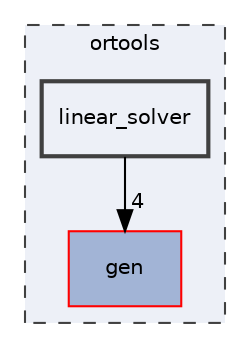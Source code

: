 digraph "linear_solver"
{
 // LATEX_PDF_SIZE
  edge [fontname="Helvetica",fontsize="10",labelfontname="Helvetica",labelfontsize="10"];
  node [fontname="Helvetica",fontsize="10",shape=record];
  compound=true
  subgraph clusterdir_a7cc1eeded8f693d0da6c729bc88c45a {
    graph [ bgcolor="#edf0f7", pencolor="grey25", style="filled,dashed,", label="ortools", fontname="Helvetica", fontsize="10", URL="dir_a7cc1eeded8f693d0da6c729bc88c45a.html"]
  dir_b2c6d49957bf5d0c7726edb4b829cd4d [shape=box, label="gen", style="filled,", fillcolor="#a2b4d6", color="red", URL="dir_b2c6d49957bf5d0c7726edb4b829cd4d.html"];
  dir_4d3a5a688e4550f3d7725aaa5ab9c27b [shape=box, label="linear_solver", style="filled,bold,", fillcolor="#edf0f7", color="grey25", URL="dir_4d3a5a688e4550f3d7725aaa5ab9c27b.html"];
  }
  dir_4d3a5a688e4550f3d7725aaa5ab9c27b->dir_b2c6d49957bf5d0c7726edb4b829cd4d [headlabel="4", labeldistance=1.5 headhref="dir_000002_000000.html"];
}
